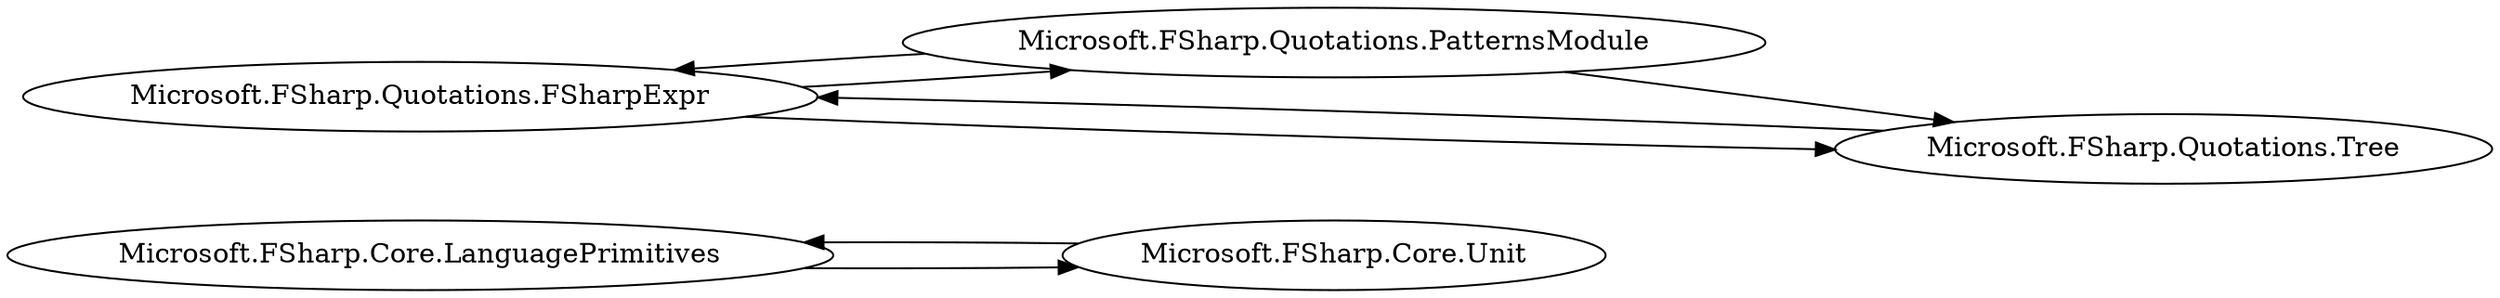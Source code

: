 digraph G {
    page="40,60"; 
    ratio=auto;
    rankdir=LR;
    fontsize=10;
   "Microsoft.FSharp.Core.LanguagePrimitives" -> { rank=none; "Microsoft.FSharp.Core.Unit" }
   "Microsoft.FSharp.Core.Unit" -> { rank=none; "Microsoft.FSharp.Core.LanguagePrimitives" }
   "Microsoft.FSharp.Quotations.FSharpExpr" -> { rank=none; "Microsoft.FSharp.Quotations.PatternsModule"; "Microsoft.FSharp.Quotations.Tree" }
   "Microsoft.FSharp.Quotations.PatternsModule" -> { rank=none; "Microsoft.FSharp.Quotations.FSharpExpr"; "Microsoft.FSharp.Quotations.Tree" }
   "Microsoft.FSharp.Quotations.Tree" -> { rank=none; "Microsoft.FSharp.Quotations.FSharpExpr" }
   }
